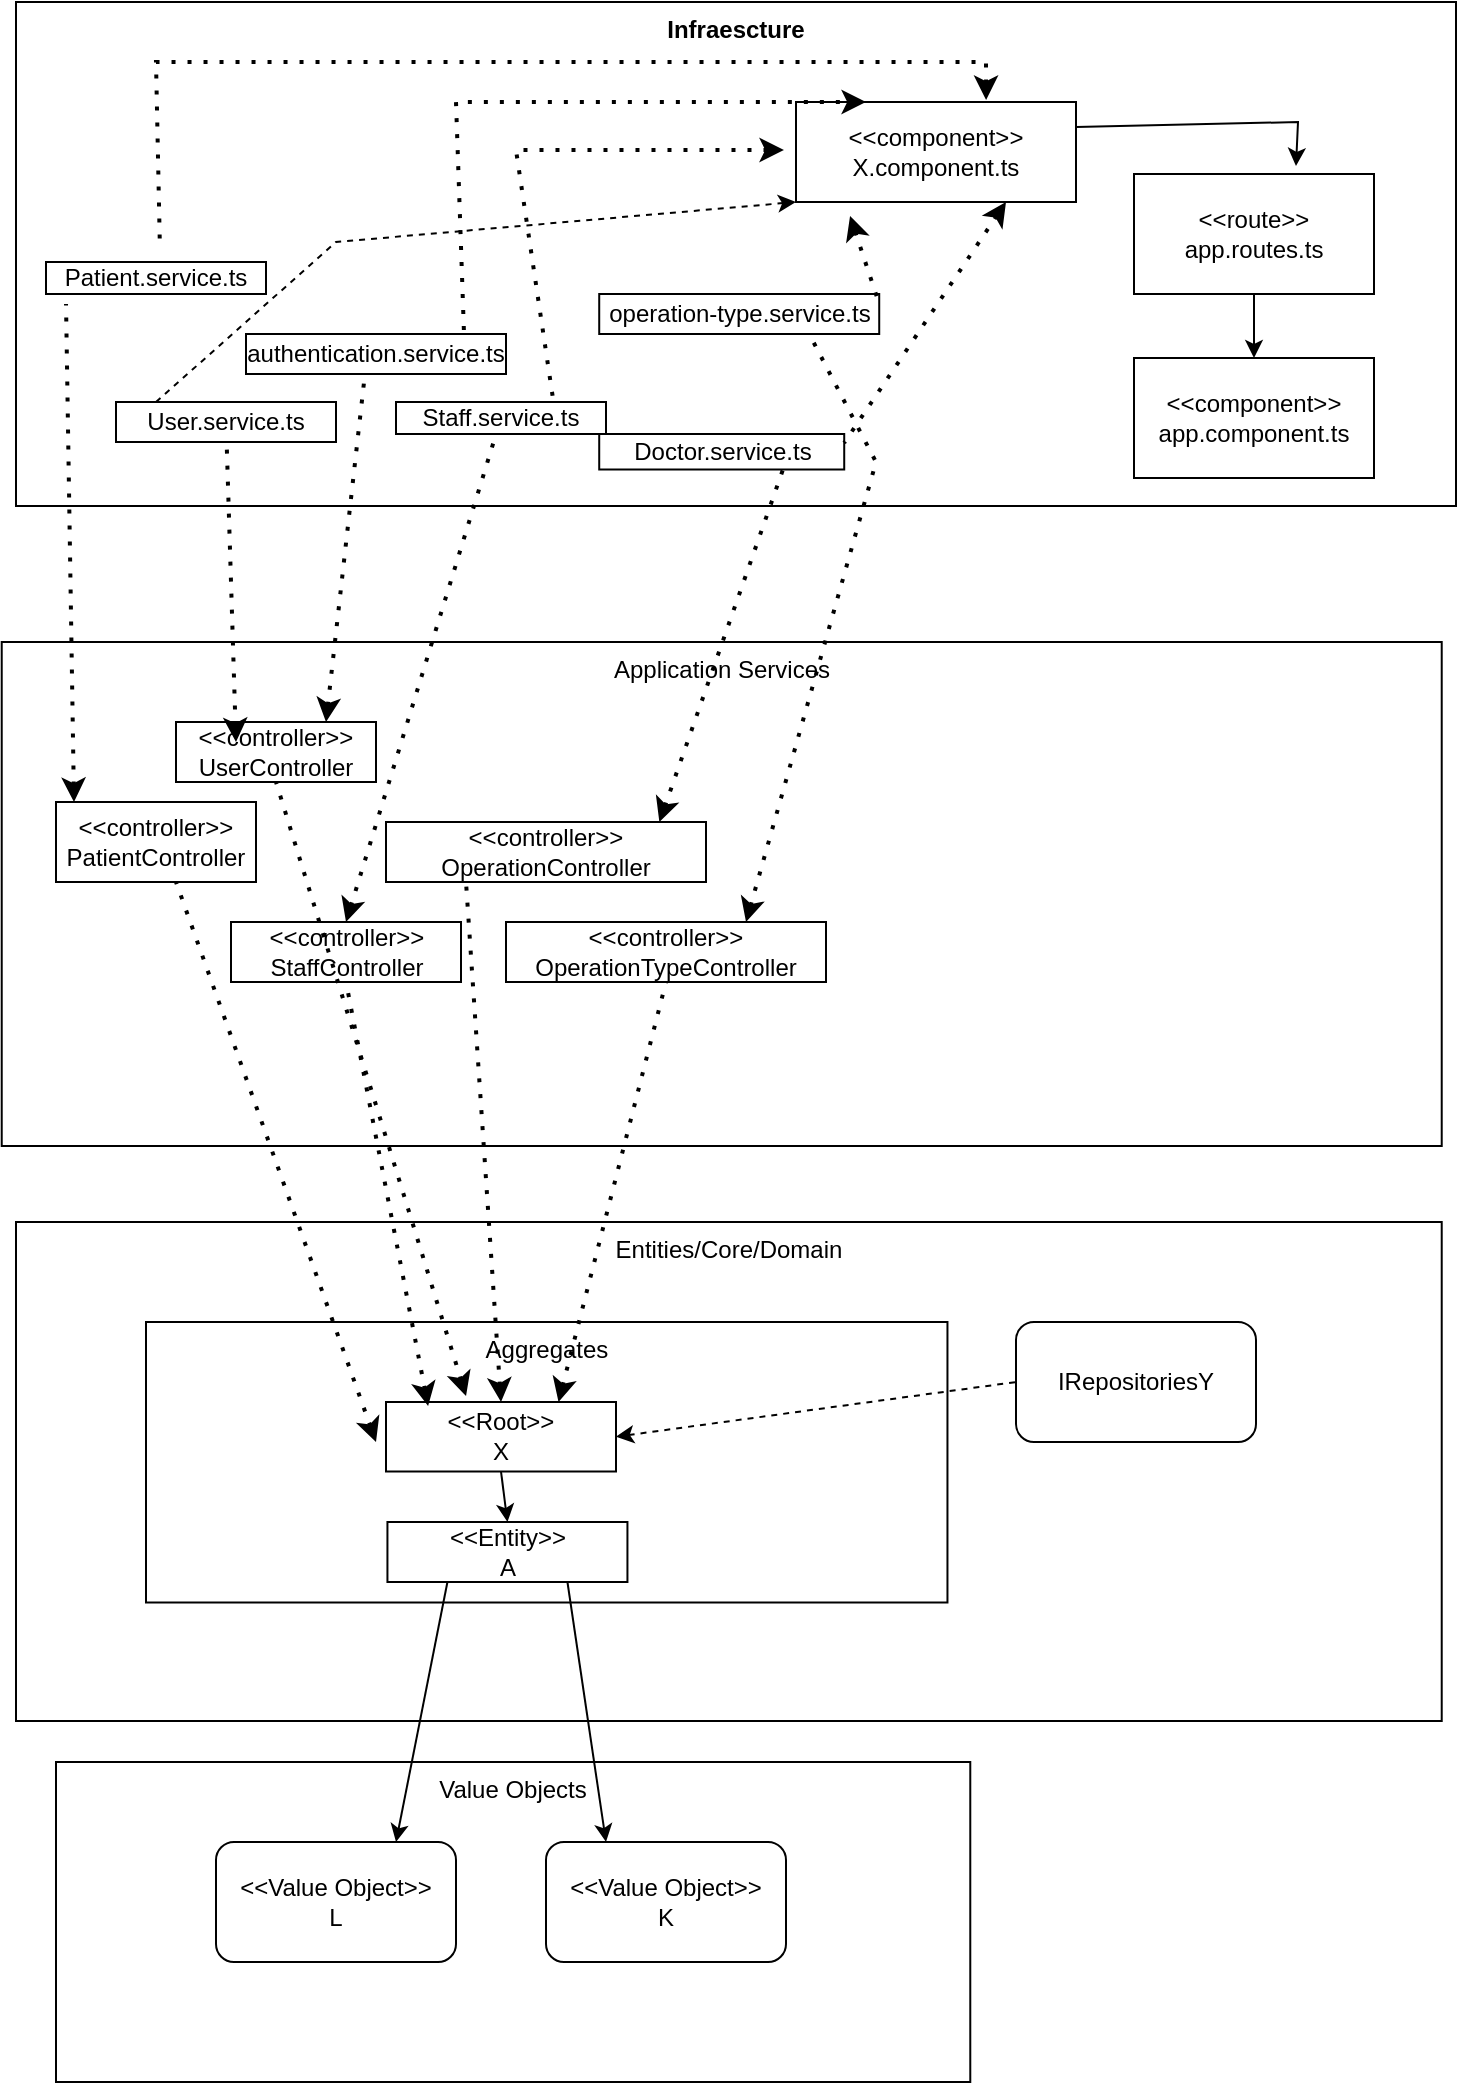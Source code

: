 <mxfile version="22.1.22" type="embed">
  <diagram id="Us82pt0M0TMXCUUHgqrs" name="Page-1">
    <mxGraphModel dx="944" dy="739" grid="1" gridSize="10" guides="1" tooltips="1" connect="1" arrows="1" fold="1" page="1" pageScale="1" pageWidth="850" pageHeight="1100" math="0" shadow="0">
      <root>
        <mxCell id="0" />
        <mxCell id="1" parent="0" />
        <mxCell id="3" value="&lt;b style=&quot;background-color: initial;&quot;&gt;Infraescture&lt;/b&gt;" style="html=1;dropTarget=0;whiteSpace=wrap;aspect=fixed;container=1;align=center;horizontal=1;verticalAlign=top;" parent="1" vertex="1">
          <mxGeometry x="160" y="130" width="720" height="252" as="geometry" />
        </mxCell>
        <mxCell id="4" value="Application Services" style="html=1;dropTarget=0;whiteSpace=wrap;aspect=fixed;container=1;align=center;horizontal=1;verticalAlign=top;" parent="1" vertex="1">
          <mxGeometry x="152.86" y="450" width="720" height="252" as="geometry" />
        </mxCell>
        <mxCell id="5" value="Entities/Core/Domain" style="html=1;dropTarget=0;whiteSpace=wrap;aspect=fixed;container=1;align=center;horizontal=1;verticalAlign=top;" parent="1" vertex="1">
          <mxGeometry x="160" y="740" width="712.86" height="249.5" as="geometry" />
        </mxCell>
        <mxCell id="7" value="Patient.service.ts" style="rounded=0;whiteSpace=wrap;html=1;" parent="1" vertex="1">
          <mxGeometry x="175" y="260" width="110" height="16" as="geometry" />
        </mxCell>
        <mxCell id="8" value="&amp;lt;&amp;lt;controller&amp;gt;&amp;gt;&lt;br&gt;PatientController" style="rounded=0;whiteSpace=wrap;html=1;" parent="1" vertex="1">
          <mxGeometry x="180" y="530" width="100" height="40" as="geometry" />
        </mxCell>
        <mxCell id="12" value="authentication.service.ts" style="rounded=0;whiteSpace=wrap;html=1;" parent="1" vertex="1">
          <mxGeometry x="275" y="296" width="130" height="20" as="geometry" />
        </mxCell>
        <mxCell id="13" value="&amp;lt;&amp;lt;controller&amp;gt;&amp;gt;&lt;br style=&quot;border-color: var(--border-color);&quot;&gt;UserController" style="rounded=0;whiteSpace=wrap;html=1;" parent="1" vertex="1">
          <mxGeometry x="240" y="490" width="100" height="30" as="geometry" />
        </mxCell>
        <mxCell id="15" value="&amp;lt;&amp;lt;controller&amp;gt;&amp;gt;&lt;br style=&quot;border-color: var(--border-color);&quot;&gt;OperationController" style="rounded=0;whiteSpace=wrap;html=1;" parent="1" vertex="1">
          <mxGeometry x="345" y="540" width="160" height="30" as="geometry" />
        </mxCell>
        <mxCell id="16" value="Doctor.service.ts" style="rounded=0;whiteSpace=wrap;html=1;" parent="1" vertex="1">
          <mxGeometry x="451.61" y="346" width="122.5" height="17.75" as="geometry" />
        </mxCell>
        <mxCell id="21" value="" style="endArrow=none;dashed=1;html=1;dashPattern=1 3;strokeWidth=2;rounded=0;exitX=0.5;exitY=0;exitDx=0;exitDy=0;startArrow=classic;startFill=1;entryX=0.75;entryY=1;entryDx=0;entryDy=0;" parent="1" target="16" edge="1">
          <mxGeometry width="50" height="50" relative="1" as="geometry">
            <mxPoint x="481.68" y="540" as="sourcePoint" />
            <mxPoint x="501.359" y="377.75" as="targetPoint" />
            <Array as="points" />
          </mxGeometry>
        </mxCell>
        <mxCell id="22" value="operation-type.service.ts" style="rounded=0;whiteSpace=wrap;html=1;" parent="1" vertex="1">
          <mxGeometry x="451.61" y="276" width="140" height="20" as="geometry" />
        </mxCell>
        <mxCell id="23" value="&amp;lt;&amp;lt;controller&amp;gt;&amp;gt;&lt;br&gt;OperationTypeController" style="rounded=0;whiteSpace=wrap;html=1;" parent="1" vertex="1">
          <mxGeometry x="405" y="590" width="160" height="30" as="geometry" />
        </mxCell>
        <mxCell id="24" value="" style="endArrow=none;dashed=1;html=1;dashPattern=1 3;strokeWidth=2;rounded=0;entryX=0.75;entryY=1;entryDx=0;entryDy=0;startArrow=classic;startFill=1;exitX=0.75;exitY=0;exitDx=0;exitDy=0;" parent="1" source="23" target="22" edge="1">
          <mxGeometry width="50" height="50" relative="1" as="geometry">
            <mxPoint x="533" y="580" as="sourcePoint" />
            <mxPoint x="560" y="350" as="targetPoint" />
            <Array as="points">
              <mxPoint x="590" y="360" />
            </Array>
          </mxGeometry>
        </mxCell>
        <mxCell id="27" value="Staff.service.ts" style="rounded=0;whiteSpace=wrap;html=1;" parent="1" vertex="1">
          <mxGeometry x="350" y="330" width="105" height="16" as="geometry" />
        </mxCell>
        <mxCell id="28" value="" style="endArrow=none;dashed=1;html=1;dashPattern=1 3;strokeWidth=2;rounded=0;exitX=0.5;exitY=0;exitDx=0;exitDy=0;startArrow=classic;startFill=1;" parent="1" source="29" target="27" edge="1">
          <mxGeometry width="50" height="50" relative="1" as="geometry">
            <mxPoint x="510" y="400" as="sourcePoint" />
            <mxPoint x="560" y="350" as="targetPoint" />
          </mxGeometry>
        </mxCell>
        <mxCell id="29" value="&amp;lt;&amp;lt;controller&amp;gt;&amp;gt;&lt;br&gt;StaffController" style="rounded=0;whiteSpace=wrap;html=1;" parent="1" vertex="1">
          <mxGeometry x="267.5" y="590" width="115" height="30" as="geometry" />
        </mxCell>
        <mxCell id="30" value="User.service.ts" style="rounded=0;whiteSpace=wrap;html=1;" parent="1" vertex="1">
          <mxGeometry x="210" y="330" width="110" height="20" as="geometry" />
        </mxCell>
        <mxCell id="33" value="" style="endArrow=none;dashed=1;html=1;dashPattern=1 3;strokeWidth=2;rounded=0;exitX=0.3;exitY=0.333;exitDx=0;exitDy=0;exitPerimeter=0;startArrow=classic;startFill=1;" parent="1" source="13" target="30" edge="1">
          <mxGeometry width="50" height="50" relative="1" as="geometry">
            <mxPoint x="210" y="390" as="sourcePoint" />
            <mxPoint x="260" y="340" as="targetPoint" />
          </mxGeometry>
        </mxCell>
        <mxCell id="34" style="edgeStyle=orthogonalEdgeStyle;rounded=0;orthogonalLoop=1;jettySize=auto;html=1;exitX=0.5;exitY=1;exitDx=0;exitDy=0;" parent="1" source="7" target="7" edge="1">
          <mxGeometry relative="1" as="geometry" />
        </mxCell>
        <mxCell id="38" value="" style="endArrow=none;dashed=1;html=1;dashPattern=1 3;strokeWidth=2;rounded=0;entryX=0.091;entryY=1.313;entryDx=0;entryDy=0;entryPerimeter=0;exitX=0.09;exitY=0;exitDx=0;exitDy=0;exitPerimeter=0;startArrow=classic;startFill=1;" parent="1" source="8" target="7" edge="1">
          <mxGeometry width="50" height="50" relative="1" as="geometry">
            <mxPoint x="510" y="400" as="sourcePoint" />
            <mxPoint x="560" y="350" as="targetPoint" />
          </mxGeometry>
        </mxCell>
        <mxCell id="43" value="IRepositoriesY" style="rounded=1;whiteSpace=wrap;html=1;" parent="1" vertex="1">
          <mxGeometry x="660" y="790" width="120" height="60" as="geometry" />
        </mxCell>
        <mxCell id="46" value="Aggregates" style="html=1;dropTarget=0;whiteSpace=wrap;aspect=fixed;container=1;align=center;horizontal=1;verticalAlign=top;" parent="1" vertex="1">
          <mxGeometry x="225" y="790" width="400.73" height="140.25" as="geometry" />
        </mxCell>
        <mxCell id="48" value="&amp;lt;&amp;lt;Root&amp;gt;&amp;gt;&lt;br&gt;X" style="rounded=0;whiteSpace=wrap;html=1;" parent="1" vertex="1">
          <mxGeometry x="345" y="830" width="115" height="34.75" as="geometry" />
        </mxCell>
        <mxCell id="49" value="&amp;lt;&amp;lt;Entity&amp;gt;&amp;gt;&lt;br&gt;A" style="rounded=0;whiteSpace=wrap;html=1;" parent="1" vertex="1">
          <mxGeometry x="345.72" y="890" width="120" height="30" as="geometry" />
        </mxCell>
        <mxCell id="50" value="Value Objects" style="html=1;dropTarget=0;whiteSpace=wrap;aspect=fixed;container=1;align=center;horizontal=1;verticalAlign=top;" parent="1" vertex="1">
          <mxGeometry x="180" y="1010" width="457.14" height="160" as="geometry" />
        </mxCell>
        <mxCell id="51" value="&amp;lt;&amp;lt;Value Object&amp;gt;&amp;gt;&lt;br&gt;L" style="rounded=1;whiteSpace=wrap;html=1;" parent="1" vertex="1">
          <mxGeometry x="260" y="1050" width="120" height="60" as="geometry" />
        </mxCell>
        <mxCell id="52" value="&amp;lt;&amp;lt;Value Object&amp;gt;&amp;gt;&lt;br&gt;K" style="rounded=1;whiteSpace=wrap;html=1;" parent="1" vertex="1">
          <mxGeometry x="425" y="1050" width="120" height="60" as="geometry" />
        </mxCell>
        <mxCell id="53" value="" style="endArrow=none;html=1;rounded=0;entryX=0.25;entryY=1;entryDx=0;entryDy=0;exitX=0.75;exitY=0;exitDx=0;exitDy=0;startArrow=classic;startFill=1;" parent="1" source="51" target="49" edge="1">
          <mxGeometry width="50" height="50" relative="1" as="geometry">
            <mxPoint x="510" y="980" as="sourcePoint" />
            <mxPoint x="560" y="930" as="targetPoint" />
          </mxGeometry>
        </mxCell>
        <mxCell id="54" value="" style="endArrow=none;html=1;rounded=0;entryX=0.75;entryY=1;entryDx=0;entryDy=0;exitX=0.25;exitY=0;exitDx=0;exitDy=0;startArrow=classic;startFill=1;" parent="1" source="52" target="49" edge="1">
          <mxGeometry width="50" height="50" relative="1" as="geometry">
            <mxPoint x="510" y="980" as="sourcePoint" />
            <mxPoint x="560" y="930" as="targetPoint" />
          </mxGeometry>
        </mxCell>
        <mxCell id="55" value="" style="endArrow=none;html=1;rounded=0;entryX=0;entryY=0.5;entryDx=0;entryDy=0;exitX=1;exitY=0.5;exitDx=0;exitDy=0;dashed=1;startArrow=classic;startFill=1;" parent="1" source="48" target="43" edge="1">
          <mxGeometry width="50" height="50" relative="1" as="geometry">
            <mxPoint x="510" y="930" as="sourcePoint" />
            <mxPoint x="560" y="880" as="targetPoint" />
          </mxGeometry>
        </mxCell>
        <mxCell id="56" value="" style="endArrow=none;dashed=1;html=1;dashPattern=1 3;strokeWidth=2;rounded=0;entryX=0.5;entryY=1;entryDx=0;entryDy=0;exitX=0.75;exitY=0;exitDx=0;exitDy=0;startArrow=classic;startFill=1;" parent="1" source="48" target="23" edge="1">
          <mxGeometry width="50" height="50" relative="1" as="geometry">
            <mxPoint x="510" y="630" as="sourcePoint" />
            <mxPoint x="560" y="580" as="targetPoint" />
          </mxGeometry>
        </mxCell>
        <mxCell id="57" value="" style="endArrow=none;dashed=1;html=1;dashPattern=1 3;strokeWidth=2;rounded=0;entryX=0.5;entryY=1;entryDx=0;entryDy=0;exitX=0.183;exitY=0.058;exitDx=0;exitDy=0;startArrow=classic;startFill=1;exitPerimeter=0;" parent="1" source="48" target="29" edge="1">
          <mxGeometry width="50" height="50" relative="1" as="geometry">
            <mxPoint x="510" y="630" as="sourcePoint" />
            <mxPoint x="560" y="580" as="targetPoint" />
          </mxGeometry>
        </mxCell>
        <mxCell id="58" value="" style="endArrow=none;dashed=1;html=1;dashPattern=1 3;strokeWidth=2;rounded=0;entryX=0.25;entryY=1;entryDx=0;entryDy=0;exitX=0.5;exitY=0;exitDx=0;exitDy=0;startArrow=classic;startFill=1;" parent="1" source="48" target="15" edge="1">
          <mxGeometry width="50" height="50" relative="1" as="geometry">
            <mxPoint x="510" y="630" as="sourcePoint" />
            <mxPoint x="560" y="580" as="targetPoint" />
          </mxGeometry>
        </mxCell>
        <mxCell id="60" value="" style="endArrow=none;dashed=1;html=1;dashPattern=1 3;strokeWidth=2;rounded=0;exitX=0.287;exitY=0.428;exitDx=0;exitDy=0;exitPerimeter=0;startArrow=classic;startFill=1;" parent="1" source="46" edge="1">
          <mxGeometry width="50" height="50" relative="1" as="geometry">
            <mxPoint x="190" y="620" as="sourcePoint" />
            <mxPoint x="240" y="570" as="targetPoint" />
          </mxGeometry>
        </mxCell>
        <mxCell id="61" value="" style="endArrow=none;dashed=1;html=1;dashPattern=1 3;strokeWidth=2;rounded=0;entryX=0.5;entryY=1;entryDx=0;entryDy=0;exitX=0.348;exitY=-0.086;exitDx=0;exitDy=0;exitPerimeter=0;startArrow=classic;startFill=1;" parent="1" source="48" target="13" edge="1">
          <mxGeometry width="50" height="50" relative="1" as="geometry">
            <mxPoint x="510" y="630" as="sourcePoint" />
            <mxPoint x="560" y="580" as="targetPoint" />
          </mxGeometry>
        </mxCell>
        <mxCell id="62" value="" style="endArrow=none;html=1;rounded=0;entryX=0.5;entryY=1;entryDx=0;entryDy=0;exitX=0.5;exitY=0;exitDx=0;exitDy=0;startArrow=classic;startFill=1;" parent="1" source="49" target="48" edge="1">
          <mxGeometry width="50" height="50" relative="1" as="geometry">
            <mxPoint x="510" y="900" as="sourcePoint" />
            <mxPoint x="560" y="850" as="targetPoint" />
          </mxGeometry>
        </mxCell>
        <mxCell id="63" value="&amp;lt;&amp;lt;component&amp;gt;&amp;gt;&lt;br&gt;X.component.ts" style="rounded=0;whiteSpace=wrap;html=1;" parent="1" vertex="1">
          <mxGeometry x="550" y="180" width="140" height="50" as="geometry" />
        </mxCell>
        <mxCell id="64" value="" style="endArrow=none;dashed=1;html=1;dashPattern=1 3;strokeWidth=2;rounded=0;entryX=1;entryY=0.25;entryDx=0;entryDy=0;exitX=0.193;exitY=1.14;exitDx=0;exitDy=0;startArrow=classic;startFill=1;exitPerimeter=0;" parent="1" source="63" target="22" edge="1">
          <mxGeometry width="50" height="50" relative="1" as="geometry">
            <mxPoint x="510" y="430" as="sourcePoint" />
            <mxPoint x="560" y="380" as="targetPoint" />
          </mxGeometry>
        </mxCell>
        <mxCell id="65" value="" style="endArrow=none;dashed=1;html=1;dashPattern=1 3;strokeWidth=2;rounded=0;entryX=1;entryY=0.25;entryDx=0;entryDy=0;exitX=0.75;exitY=1;exitDx=0;exitDy=0;startArrow=classic;startFill=1;" parent="1" source="63" target="16" edge="1">
          <mxGeometry width="50" height="50" relative="1" as="geometry">
            <mxPoint x="510" y="430" as="sourcePoint" />
            <mxPoint x="560" y="380" as="targetPoint" />
          </mxGeometry>
        </mxCell>
        <mxCell id="66" value="" style="endArrow=none;dashed=1;html=1;dashPattern=1 3;strokeWidth=2;rounded=0;entryX=0.75;entryY=0;entryDx=0;entryDy=0;exitX=-0.043;exitY=0.48;exitDx=0;exitDy=0;exitPerimeter=0;startArrow=classic;startFill=1;" parent="1" source="63" target="27" edge="1">
          <mxGeometry width="50" height="50" relative="1" as="geometry">
            <mxPoint x="510" y="430" as="sourcePoint" />
            <mxPoint x="560" y="380" as="targetPoint" />
            <Array as="points">
              <mxPoint x="410" y="204" />
            </Array>
          </mxGeometry>
        </mxCell>
        <mxCell id="67" value="" style="endArrow=classic;dashed=1;html=1;dashPattern=1 3;strokeWidth=2;rounded=0;entryX=0.25;entryY=0;entryDx=0;entryDy=0;startArrow=none;startFill=0;endFill=1;exitX=0.838;exitY=-0.1;exitDx=0;exitDy=0;exitPerimeter=0;" parent="1" source="12" target="63" edge="1">
          <mxGeometry width="50" height="50" relative="1" as="geometry">
            <mxPoint x="320" y="290" as="sourcePoint" />
            <mxPoint x="370" y="240" as="targetPoint" />
            <Array as="points">
              <mxPoint x="380" y="180" />
            </Array>
          </mxGeometry>
        </mxCell>
        <mxCell id="69" value="" style="endArrow=classic;html=1;rounded=0;entryX=0;entryY=1;entryDx=0;entryDy=0;endFill=1;dashed=1;" parent="1" target="63" edge="1">
          <mxGeometry width="50" height="50" relative="1" as="geometry">
            <mxPoint x="230" y="330" as="sourcePoint" />
            <mxPoint x="280" y="280" as="targetPoint" />
            <Array as="points">
              <mxPoint x="320" y="250" />
            </Array>
          </mxGeometry>
        </mxCell>
        <mxCell id="70" value="" style="endArrow=none;dashed=1;html=1;dashPattern=1 3;strokeWidth=2;rounded=0;entryX=0.518;entryY=-0.375;entryDx=0;entryDy=0;entryPerimeter=0;exitX=0.679;exitY=-0.02;exitDx=0;exitDy=0;exitPerimeter=0;endFill=0;startArrow=classic;startFill=1;" parent="1" source="63" target="7" edge="1">
          <mxGeometry width="50" height="50" relative="1" as="geometry">
            <mxPoint x="510" y="430" as="sourcePoint" />
            <mxPoint x="560" y="380" as="targetPoint" />
            <Array as="points">
              <mxPoint x="645" y="160" />
              <mxPoint x="450" y="160" />
              <mxPoint x="340" y="160" />
              <mxPoint x="280" y="160" />
              <mxPoint x="230" y="160" />
            </Array>
          </mxGeometry>
        </mxCell>
        <mxCell id="71" value="" style="endArrow=none;dashed=1;html=1;dashPattern=1 3;strokeWidth=2;rounded=0;entryX=0.454;entryY=1.2;entryDx=0;entryDy=0;entryPerimeter=0;exitX=0.75;exitY=0;exitDx=0;exitDy=0;endFill=0;startArrow=classic;startFill=1;" parent="1" source="13" target="12" edge="1">
          <mxGeometry width="50" height="50" relative="1" as="geometry">
            <mxPoint x="510" y="600" as="sourcePoint" />
            <mxPoint x="560" y="550" as="targetPoint" />
          </mxGeometry>
        </mxCell>
        <mxCell id="72" value="&amp;lt;&amp;lt;component&amp;gt;&amp;gt;&lt;br&gt;app.component.ts" style="rounded=0;whiteSpace=wrap;html=1;" parent="1" vertex="1">
          <mxGeometry x="719" y="308" width="120" height="60" as="geometry" />
        </mxCell>
        <mxCell id="75" style="edgeStyle=orthogonalEdgeStyle;rounded=0;orthogonalLoop=1;jettySize=auto;html=1;exitX=0.5;exitY=1;exitDx=0;exitDy=0;entryX=0.5;entryY=0;entryDx=0;entryDy=0;" parent="1" source="73" target="72" edge="1">
          <mxGeometry relative="1" as="geometry" />
        </mxCell>
        <mxCell id="73" value="&amp;lt;&amp;lt;route&amp;gt;&amp;gt;&lt;br&gt;app.routes.ts" style="rounded=0;whiteSpace=wrap;html=1;" parent="1" vertex="1">
          <mxGeometry x="719" y="216" width="120" height="60" as="geometry" />
        </mxCell>
        <mxCell id="76" value="" style="endArrow=none;html=1;rounded=0;entryX=1;entryY=0.25;entryDx=0;entryDy=0;exitX=0.675;exitY=-0.067;exitDx=0;exitDy=0;exitPerimeter=0;startArrow=classic;startFill=1;endFill=0;" edge="1" parent="1" source="73" target="63">
          <mxGeometry width="50" height="50" relative="1" as="geometry">
            <mxPoint x="460" y="350" as="sourcePoint" />
            <mxPoint x="510" y="300" as="targetPoint" />
            <Array as="points">
              <mxPoint x="801" y="190" />
            </Array>
          </mxGeometry>
        </mxCell>
      </root>
    </mxGraphModel>
  </diagram>
</mxfile>
